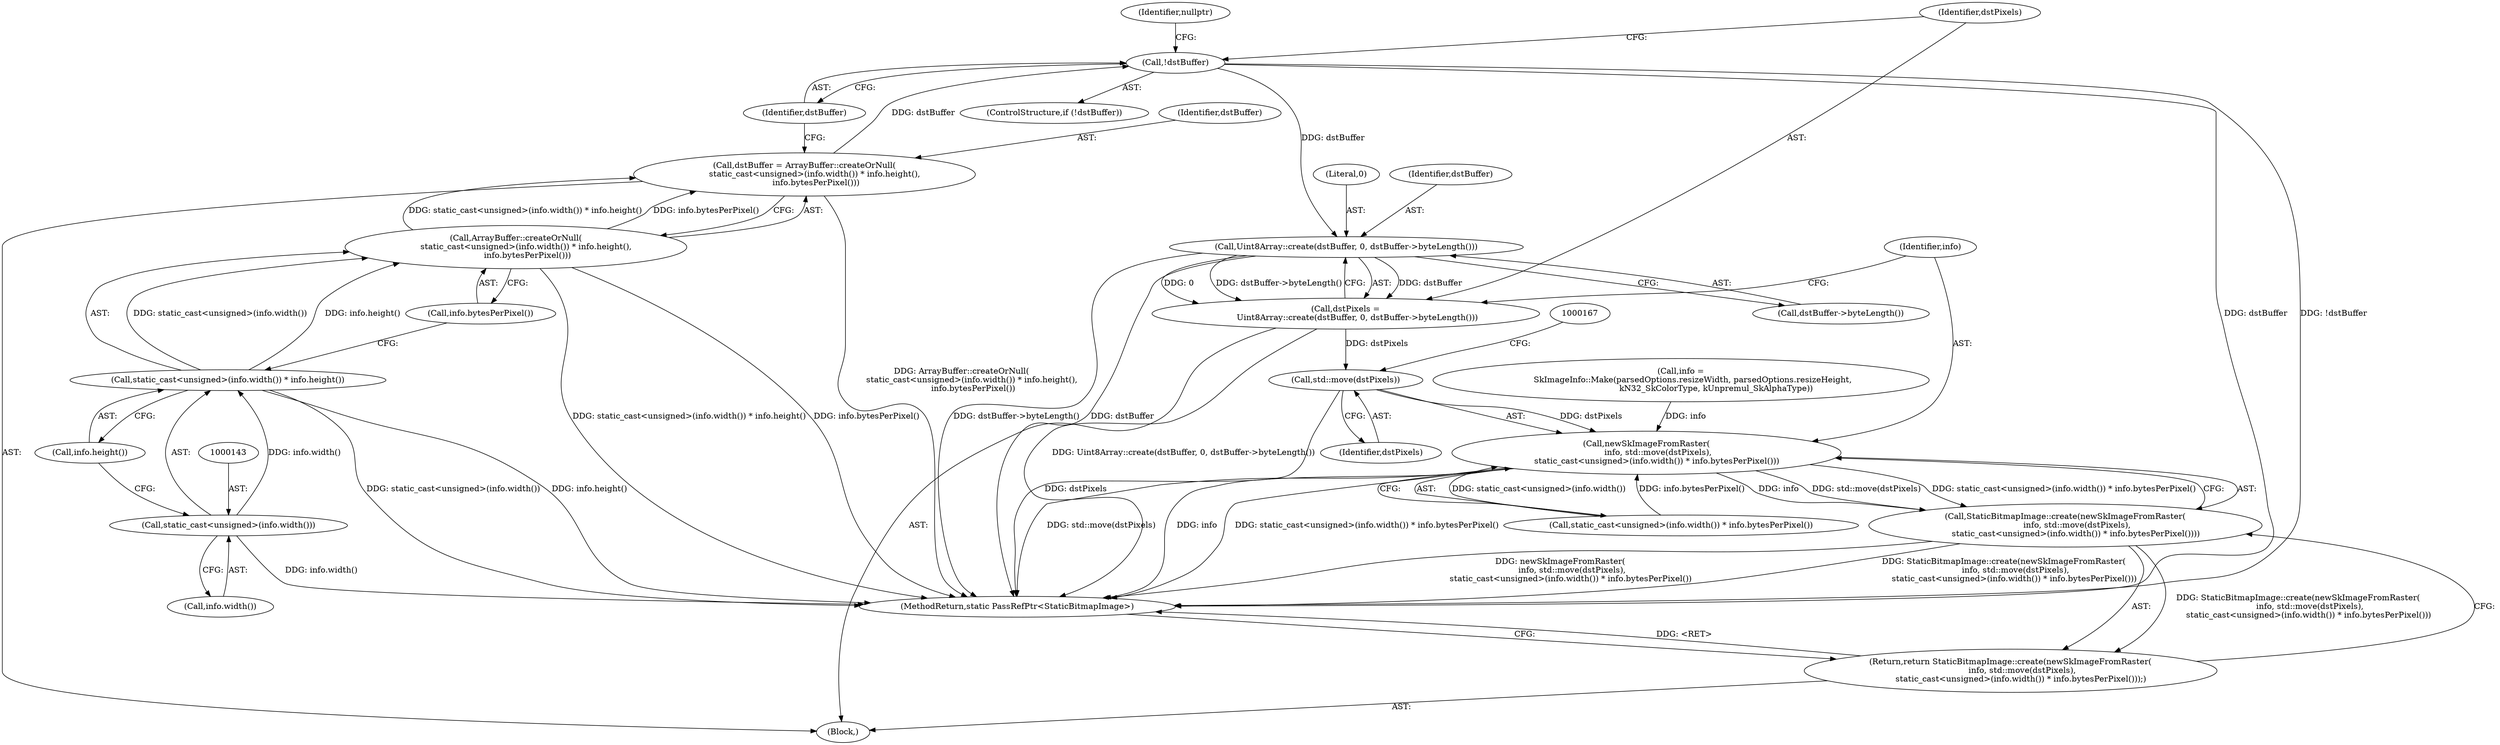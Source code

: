 digraph "0_Chrome_d59a4441697f6253e7dc3f7ae5caad6e5fd2c778_1@API" {
"1000155" [label="(Call,Uint8Array::create(dstBuffer, 0, dstBuffer->byteLength()))"];
"1000148" [label="(Call,!dstBuffer)"];
"1000138" [label="(Call,dstBuffer = ArrayBuffer::createOrNull(\n        static_cast<unsigned>(info.width()) * info.height(),\n         info.bytesPerPixel()))"];
"1000140" [label="(Call,ArrayBuffer::createOrNull(\n        static_cast<unsigned>(info.width()) * info.height(),\n         info.bytesPerPixel()))"];
"1000141" [label="(Call,static_cast<unsigned>(info.width()) * info.height())"];
"1000142" [label="(Call,static_cast<unsigned>(info.width()))"];
"1000153" [label="(Call,dstPixels =\n         Uint8Array::create(dstBuffer, 0, dstBuffer->byteLength()))"];
"1000163" [label="(Call,std::move(dstPixels))"];
"1000161" [label="(Call,newSkImageFromRaster(\n         info, std::move(dstPixels),\n        static_cast<unsigned>(info.width()) * info.bytesPerPixel()))"];
"1000160" [label="(Call,StaticBitmapImage::create(newSkImageFromRaster(\n         info, std::move(dstPixels),\n        static_cast<unsigned>(info.width()) * info.bytesPerPixel())))"];
"1000159" [label="(Return,return StaticBitmapImage::create(newSkImageFromRaster(\n         info, std::move(dstPixels),\n        static_cast<unsigned>(info.width()) * info.bytesPerPixel()));)"];
"1000388" [label="(MethodReturn,static PassRefPtr<StaticBitmapImage>)"];
"1000157" [label="(Literal,0)"];
"1000160" [label="(Call,StaticBitmapImage::create(newSkImageFromRaster(\n         info, std::move(dstPixels),\n        static_cast<unsigned>(info.width()) * info.bytesPerPixel())))"];
"1000148" [label="(Call,!dstBuffer)"];
"1000151" [label="(Identifier,nullptr)"];
"1000146" [label="(Call,info.bytesPerPixel())"];
"1000145" [label="(Call,info.height())"];
"1000165" [label="(Call,static_cast<unsigned>(info.width()) * info.bytesPerPixel())"];
"1000161" [label="(Call,newSkImageFromRaster(\n         info, std::move(dstPixels),\n        static_cast<unsigned>(info.width()) * info.bytesPerPixel()))"];
"1000144" [label="(Call,info.width())"];
"1000142" [label="(Call,static_cast<unsigned>(info.width()))"];
"1000124" [label="(Block,)"];
"1000164" [label="(Identifier,dstPixels)"];
"1000163" [label="(Call,std::move(dstPixels))"];
"1000159" [label="(Return,return StaticBitmapImage::create(newSkImageFromRaster(\n         info, std::move(dstPixels),\n        static_cast<unsigned>(info.width()) * info.bytesPerPixel()));)"];
"1000147" [label="(ControlStructure,if (!dstBuffer))"];
"1000156" [label="(Identifier,dstBuffer)"];
"1000140" [label="(Call,ArrayBuffer::createOrNull(\n        static_cast<unsigned>(info.width()) * info.height(),\n         info.bytesPerPixel()))"];
"1000158" [label="(Call,dstBuffer->byteLength())"];
"1000141" [label="(Call,static_cast<unsigned>(info.width()) * info.height())"];
"1000139" [label="(Identifier,dstBuffer)"];
"1000153" [label="(Call,dstPixels =\n         Uint8Array::create(dstBuffer, 0, dstBuffer->byteLength()))"];
"1000155" [label="(Call,Uint8Array::create(dstBuffer, 0, dstBuffer->byteLength()))"];
"1000149" [label="(Identifier,dstBuffer)"];
"1000162" [label="(Identifier,info)"];
"1000126" [label="(Call,info =\n         SkImageInfo::Make(parsedOptions.resizeWidth, parsedOptions.resizeHeight,\n                           kN32_SkColorType, kUnpremul_SkAlphaType))"];
"1000138" [label="(Call,dstBuffer = ArrayBuffer::createOrNull(\n        static_cast<unsigned>(info.width()) * info.height(),\n         info.bytesPerPixel()))"];
"1000154" [label="(Identifier,dstPixels)"];
"1000155" -> "1000153"  [label="AST: "];
"1000155" -> "1000158"  [label="CFG: "];
"1000156" -> "1000155"  [label="AST: "];
"1000157" -> "1000155"  [label="AST: "];
"1000158" -> "1000155"  [label="AST: "];
"1000153" -> "1000155"  [label="CFG: "];
"1000155" -> "1000388"  [label="DDG: dstBuffer->byteLength()"];
"1000155" -> "1000388"  [label="DDG: dstBuffer"];
"1000155" -> "1000153"  [label="DDG: dstBuffer"];
"1000155" -> "1000153"  [label="DDG: 0"];
"1000155" -> "1000153"  [label="DDG: dstBuffer->byteLength()"];
"1000148" -> "1000155"  [label="DDG: dstBuffer"];
"1000148" -> "1000147"  [label="AST: "];
"1000148" -> "1000149"  [label="CFG: "];
"1000149" -> "1000148"  [label="AST: "];
"1000151" -> "1000148"  [label="CFG: "];
"1000154" -> "1000148"  [label="CFG: "];
"1000148" -> "1000388"  [label="DDG: dstBuffer"];
"1000148" -> "1000388"  [label="DDG: !dstBuffer"];
"1000138" -> "1000148"  [label="DDG: dstBuffer"];
"1000138" -> "1000124"  [label="AST: "];
"1000138" -> "1000140"  [label="CFG: "];
"1000139" -> "1000138"  [label="AST: "];
"1000140" -> "1000138"  [label="AST: "];
"1000149" -> "1000138"  [label="CFG: "];
"1000138" -> "1000388"  [label="DDG: ArrayBuffer::createOrNull(\n        static_cast<unsigned>(info.width()) * info.height(),\n         info.bytesPerPixel())"];
"1000140" -> "1000138"  [label="DDG: static_cast<unsigned>(info.width()) * info.height()"];
"1000140" -> "1000138"  [label="DDG: info.bytesPerPixel()"];
"1000140" -> "1000146"  [label="CFG: "];
"1000141" -> "1000140"  [label="AST: "];
"1000146" -> "1000140"  [label="AST: "];
"1000140" -> "1000388"  [label="DDG: static_cast<unsigned>(info.width()) * info.height()"];
"1000140" -> "1000388"  [label="DDG: info.bytesPerPixel()"];
"1000141" -> "1000140"  [label="DDG: static_cast<unsigned>(info.width())"];
"1000141" -> "1000140"  [label="DDG: info.height()"];
"1000141" -> "1000145"  [label="CFG: "];
"1000142" -> "1000141"  [label="AST: "];
"1000145" -> "1000141"  [label="AST: "];
"1000146" -> "1000141"  [label="CFG: "];
"1000141" -> "1000388"  [label="DDG: static_cast<unsigned>(info.width())"];
"1000141" -> "1000388"  [label="DDG: info.height()"];
"1000142" -> "1000141"  [label="DDG: info.width()"];
"1000142" -> "1000144"  [label="CFG: "];
"1000143" -> "1000142"  [label="AST: "];
"1000144" -> "1000142"  [label="AST: "];
"1000145" -> "1000142"  [label="CFG: "];
"1000142" -> "1000388"  [label="DDG: info.width()"];
"1000153" -> "1000124"  [label="AST: "];
"1000154" -> "1000153"  [label="AST: "];
"1000162" -> "1000153"  [label="CFG: "];
"1000153" -> "1000388"  [label="DDG: Uint8Array::create(dstBuffer, 0, dstBuffer->byteLength())"];
"1000153" -> "1000163"  [label="DDG: dstPixels"];
"1000163" -> "1000161"  [label="AST: "];
"1000163" -> "1000164"  [label="CFG: "];
"1000164" -> "1000163"  [label="AST: "];
"1000167" -> "1000163"  [label="CFG: "];
"1000163" -> "1000388"  [label="DDG: dstPixels"];
"1000163" -> "1000161"  [label="DDG: dstPixels"];
"1000161" -> "1000160"  [label="AST: "];
"1000161" -> "1000165"  [label="CFG: "];
"1000162" -> "1000161"  [label="AST: "];
"1000165" -> "1000161"  [label="AST: "];
"1000160" -> "1000161"  [label="CFG: "];
"1000161" -> "1000388"  [label="DDG: std::move(dstPixels)"];
"1000161" -> "1000388"  [label="DDG: info"];
"1000161" -> "1000388"  [label="DDG: static_cast<unsigned>(info.width()) * info.bytesPerPixel()"];
"1000161" -> "1000160"  [label="DDG: info"];
"1000161" -> "1000160"  [label="DDG: std::move(dstPixels)"];
"1000161" -> "1000160"  [label="DDG: static_cast<unsigned>(info.width()) * info.bytesPerPixel()"];
"1000126" -> "1000161"  [label="DDG: info"];
"1000165" -> "1000161"  [label="DDG: static_cast<unsigned>(info.width())"];
"1000165" -> "1000161"  [label="DDG: info.bytesPerPixel()"];
"1000160" -> "1000159"  [label="AST: "];
"1000159" -> "1000160"  [label="CFG: "];
"1000160" -> "1000388"  [label="DDG: StaticBitmapImage::create(newSkImageFromRaster(\n         info, std::move(dstPixels),\n        static_cast<unsigned>(info.width()) * info.bytesPerPixel()))"];
"1000160" -> "1000388"  [label="DDG: newSkImageFromRaster(\n         info, std::move(dstPixels),\n        static_cast<unsigned>(info.width()) * info.bytesPerPixel())"];
"1000160" -> "1000159"  [label="DDG: StaticBitmapImage::create(newSkImageFromRaster(\n         info, std::move(dstPixels),\n        static_cast<unsigned>(info.width()) * info.bytesPerPixel()))"];
"1000159" -> "1000124"  [label="AST: "];
"1000388" -> "1000159"  [label="CFG: "];
"1000159" -> "1000388"  [label="DDG: <RET>"];
}

